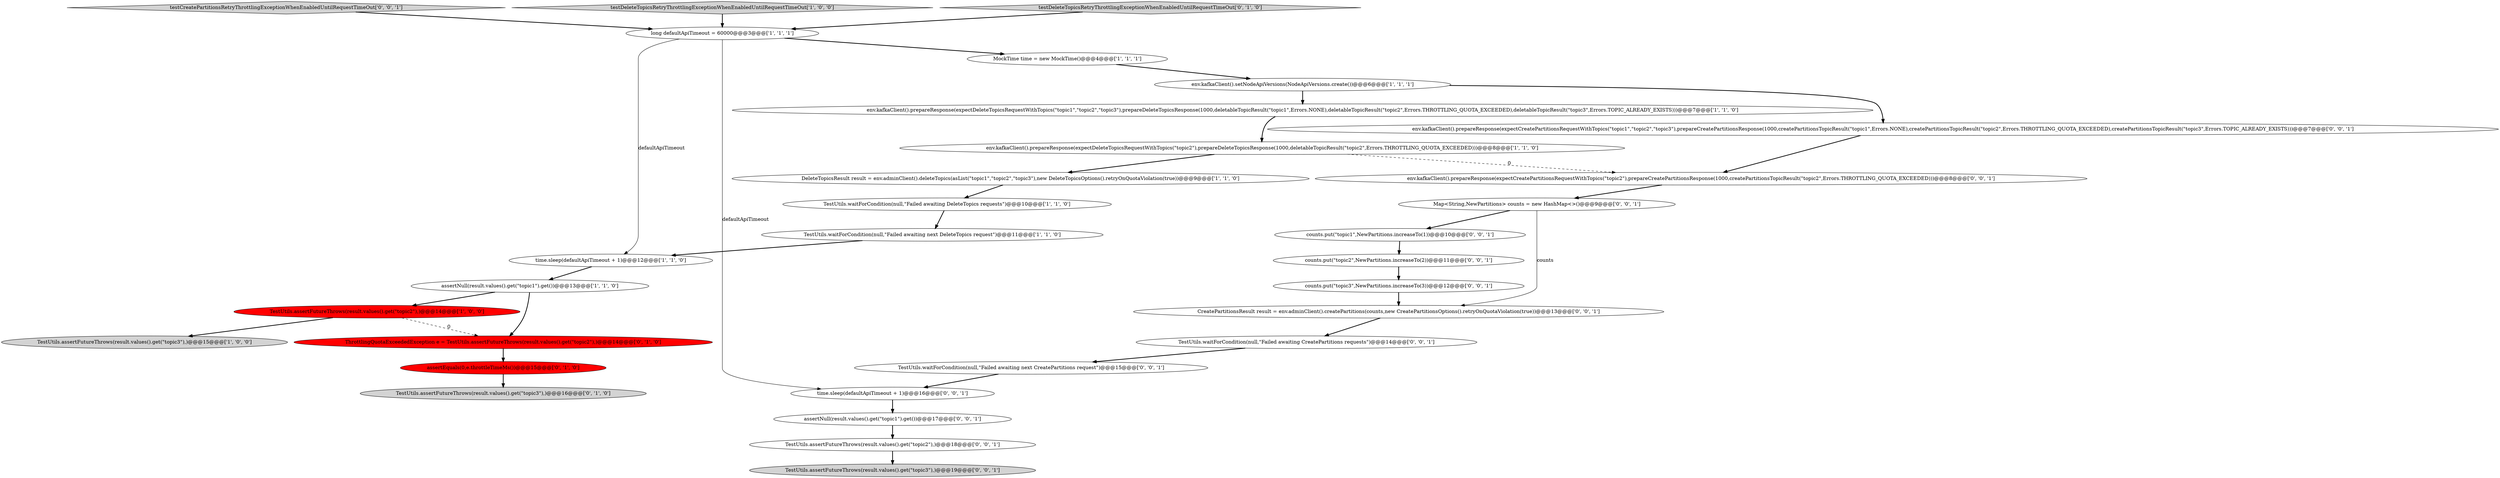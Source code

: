 digraph {
5 [style = filled, label = "TestUtils.assertFutureThrows(result.values().get(\"topic2\"),)@@@14@@@['1', '0', '0']", fillcolor = red, shape = ellipse image = "AAA1AAABBB1BBB"];
24 [style = filled, label = "counts.put(\"topic2\",NewPartitions.increaseTo(2))@@@11@@@['0', '0', '1']", fillcolor = white, shape = ellipse image = "AAA0AAABBB3BBB"];
19 [style = filled, label = "assertNull(result.values().get(\"topic1\").get())@@@17@@@['0', '0', '1']", fillcolor = white, shape = ellipse image = "AAA0AAABBB3BBB"];
15 [style = filled, label = "ThrottlingQuotaExceededException e = TestUtils.assertFutureThrows(result.values().get(\"topic2\"),)@@@14@@@['0', '1', '0']", fillcolor = red, shape = ellipse image = "AAA1AAABBB2BBB"];
9 [style = filled, label = "long defaultApiTimeout = 60000@@@3@@@['1', '1', '1']", fillcolor = white, shape = ellipse image = "AAA0AAABBB1BBB"];
14 [style = filled, label = "TestUtils.assertFutureThrows(result.values().get(\"topic3\"),)@@@16@@@['0', '1', '0']", fillcolor = lightgray, shape = ellipse image = "AAA0AAABBB2BBB"];
0 [style = filled, label = "MockTime time = new MockTime()@@@4@@@['1', '1', '1']", fillcolor = white, shape = ellipse image = "AAA0AAABBB1BBB"];
8 [style = filled, label = "env.kafkaClient().prepareResponse(expectDeleteTopicsRequestWithTopics(\"topic2\"),prepareDeleteTopicsResponse(1000,deletableTopicResult(\"topic2\",Errors.THROTTLING_QUOTA_EXCEEDED)))@@@8@@@['1', '1', '0']", fillcolor = white, shape = ellipse image = "AAA0AAABBB1BBB"];
26 [style = filled, label = "testCreatePartitionsRetryThrottlingExceptionWhenEnabledUntilRequestTimeOut['0', '0', '1']", fillcolor = lightgray, shape = diamond image = "AAA0AAABBB3BBB"];
18 [style = filled, label = "env.kafkaClient().prepareResponse(expectCreatePartitionsRequestWithTopics(\"topic2\"),prepareCreatePartitionsResponse(1000,createPartitionsTopicResult(\"topic2\",Errors.THROTTLING_QUOTA_EXCEEDED)))@@@8@@@['0', '0', '1']", fillcolor = white, shape = ellipse image = "AAA0AAABBB3BBB"];
13 [style = filled, label = "assertEquals(0,e.throttleTimeMs())@@@15@@@['0', '1', '0']", fillcolor = red, shape = ellipse image = "AAA1AAABBB2BBB"];
6 [style = filled, label = "TestUtils.waitForCondition(null,\"Failed awaiting DeleteTopics requests\")@@@10@@@['1', '1', '0']", fillcolor = white, shape = ellipse image = "AAA0AAABBB1BBB"];
21 [style = filled, label = "time.sleep(defaultApiTimeout + 1)@@@16@@@['0', '0', '1']", fillcolor = white, shape = ellipse image = "AAA0AAABBB3BBB"];
4 [style = filled, label = "env.kafkaClient().setNodeApiVersions(NodeApiVersions.create())@@@6@@@['1', '1', '1']", fillcolor = white, shape = ellipse image = "AAA0AAABBB1BBB"];
2 [style = filled, label = "DeleteTopicsResult result = env.adminClient().deleteTopics(asList(\"topic1\",\"topic2\",\"topic3\"),new DeleteTopicsOptions().retryOnQuotaViolation(true))@@@9@@@['1', '1', '0']", fillcolor = white, shape = ellipse image = "AAA0AAABBB1BBB"];
22 [style = filled, label = "Map<String,NewPartitions> counts = new HashMap<>()@@@9@@@['0', '0', '1']", fillcolor = white, shape = ellipse image = "AAA0AAABBB3BBB"];
7 [style = filled, label = "env.kafkaClient().prepareResponse(expectDeleteTopicsRequestWithTopics(\"topic1\",\"topic2\",\"topic3\"),prepareDeleteTopicsResponse(1000,deletableTopicResult(\"topic1\",Errors.NONE),deletableTopicResult(\"topic2\",Errors.THROTTLING_QUOTA_EXCEEDED),deletableTopicResult(\"topic3\",Errors.TOPIC_ALREADY_EXISTS)))@@@7@@@['1', '1', '0']", fillcolor = white, shape = ellipse image = "AAA0AAABBB1BBB"];
23 [style = filled, label = "TestUtils.assertFutureThrows(result.values().get(\"topic3\"),)@@@19@@@['0', '0', '1']", fillcolor = lightgray, shape = ellipse image = "AAA0AAABBB3BBB"];
25 [style = filled, label = "CreatePartitionsResult result = env.adminClient().createPartitions(counts,new CreatePartitionsOptions().retryOnQuotaViolation(true))@@@13@@@['0', '0', '1']", fillcolor = white, shape = ellipse image = "AAA0AAABBB3BBB"];
1 [style = filled, label = "testDeleteTopicsRetryThrottlingExceptionWhenEnabledUntilRequestTimeOut['1', '0', '0']", fillcolor = lightgray, shape = diamond image = "AAA0AAABBB1BBB"];
3 [style = filled, label = "assertNull(result.values().get(\"topic1\").get())@@@13@@@['1', '1', '0']", fillcolor = white, shape = ellipse image = "AAA0AAABBB1BBB"];
28 [style = filled, label = "counts.put(\"topic1\",NewPartitions.increaseTo(1))@@@10@@@['0', '0', '1']", fillcolor = white, shape = ellipse image = "AAA0AAABBB3BBB"];
11 [style = filled, label = "TestUtils.waitForCondition(null,\"Failed awaiting next DeleteTopics request\")@@@11@@@['1', '1', '0']", fillcolor = white, shape = ellipse image = "AAA0AAABBB1BBB"];
27 [style = filled, label = "TestUtils.assertFutureThrows(result.values().get(\"topic2\"),)@@@18@@@['0', '0', '1']", fillcolor = white, shape = ellipse image = "AAA0AAABBB3BBB"];
17 [style = filled, label = "TestUtils.waitForCondition(null,\"Failed awaiting CreatePartitions requests\")@@@14@@@['0', '0', '1']", fillcolor = white, shape = ellipse image = "AAA0AAABBB3BBB"];
20 [style = filled, label = "env.kafkaClient().prepareResponse(expectCreatePartitionsRequestWithTopics(\"topic1\",\"topic2\",\"topic3\"),prepareCreatePartitionsResponse(1000,createPartitionsTopicResult(\"topic1\",Errors.NONE),createPartitionsTopicResult(\"topic2\",Errors.THROTTLING_QUOTA_EXCEEDED),createPartitionsTopicResult(\"topic3\",Errors.TOPIC_ALREADY_EXISTS)))@@@7@@@['0', '0', '1']", fillcolor = white, shape = ellipse image = "AAA0AAABBB3BBB"];
16 [style = filled, label = "testDeleteTopicsRetryThrottlingExceptionWhenEnabledUntilRequestTimeOut['0', '1', '0']", fillcolor = lightgray, shape = diamond image = "AAA0AAABBB2BBB"];
29 [style = filled, label = "counts.put(\"topic3\",NewPartitions.increaseTo(3))@@@12@@@['0', '0', '1']", fillcolor = white, shape = ellipse image = "AAA0AAABBB3BBB"];
12 [style = filled, label = "TestUtils.assertFutureThrows(result.values().get(\"topic3\"),)@@@15@@@['1', '0', '0']", fillcolor = lightgray, shape = ellipse image = "AAA0AAABBB1BBB"];
30 [style = filled, label = "TestUtils.waitForCondition(null,\"Failed awaiting next CreatePartitions request\")@@@15@@@['0', '0', '1']", fillcolor = white, shape = ellipse image = "AAA0AAABBB3BBB"];
10 [style = filled, label = "time.sleep(defaultApiTimeout + 1)@@@12@@@['1', '1', '0']", fillcolor = white, shape = ellipse image = "AAA0AAABBB1BBB"];
15->13 [style = bold, label=""];
9->0 [style = bold, label=""];
21->19 [style = bold, label=""];
2->6 [style = bold, label=""];
22->25 [style = solid, label="counts"];
29->25 [style = bold, label=""];
10->3 [style = bold, label=""];
26->9 [style = bold, label=""];
22->28 [style = bold, label=""];
3->15 [style = bold, label=""];
24->29 [style = bold, label=""];
17->30 [style = bold, label=""];
7->8 [style = bold, label=""];
25->17 [style = bold, label=""];
4->7 [style = bold, label=""];
1->9 [style = bold, label=""];
9->21 [style = solid, label="defaultApiTimeout"];
20->18 [style = bold, label=""];
9->10 [style = solid, label="defaultApiTimeout"];
3->5 [style = bold, label=""];
30->21 [style = bold, label=""];
18->22 [style = bold, label=""];
8->2 [style = bold, label=""];
5->12 [style = bold, label=""];
0->4 [style = bold, label=""];
11->10 [style = bold, label=""];
6->11 [style = bold, label=""];
19->27 [style = bold, label=""];
4->20 [style = bold, label=""];
28->24 [style = bold, label=""];
8->18 [style = dashed, label="0"];
27->23 [style = bold, label=""];
5->15 [style = dashed, label="0"];
13->14 [style = bold, label=""];
16->9 [style = bold, label=""];
}
